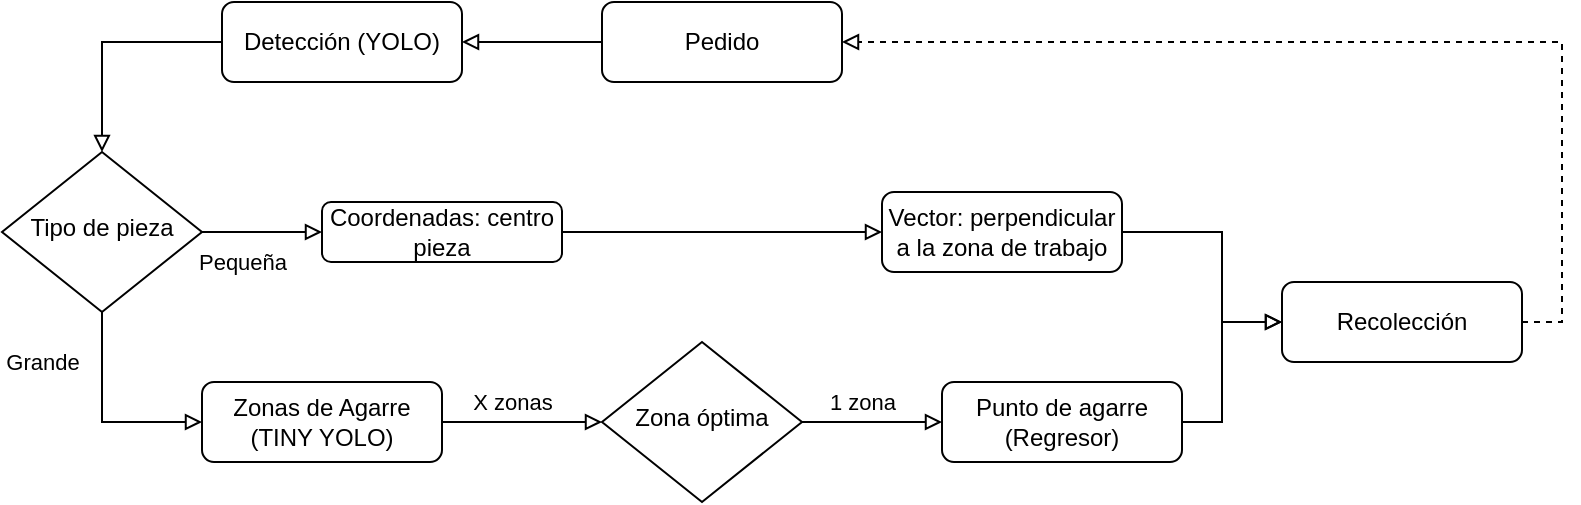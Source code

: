 <mxfile version="20.2.5" type="device"><diagram id="C5RBs43oDa-KdzZeNtuy" name="Page-1"><mxGraphModel dx="1422" dy="764" grid="1" gridSize="10" guides="1" tooltips="1" connect="1" arrows="1" fold="1" page="1" pageScale="1" pageWidth="827" pageHeight="1169" math="0" shadow="0"><root><mxCell id="WIyWlLk6GJQsqaUBKTNV-0"/><mxCell id="WIyWlLk6GJQsqaUBKTNV-1" parent="WIyWlLk6GJQsqaUBKTNV-0"/><mxCell id="7oyUsvPUu9WDaM0P9ukV-49" style="edgeStyle=orthogonalEdgeStyle;rounded=0;orthogonalLoop=1;jettySize=auto;html=1;entryX=0.5;entryY=0;entryDx=0;entryDy=0;startArrow=none;startFill=0;endArrow=block;endFill=0;" parent="WIyWlLk6GJQsqaUBKTNV-1" source="7oyUsvPUu9WDaM0P9ukV-15" target="7oyUsvPUu9WDaM0P9ukV-18" edge="1"><mxGeometry relative="1" as="geometry"/></mxCell><mxCell id="7oyUsvPUu9WDaM0P9ukV-15" value="Detección (YOLO)" style="rounded=1;whiteSpace=wrap;html=1;fontSize=12;glass=0;strokeWidth=1;shadow=0;" parent="WIyWlLk6GJQsqaUBKTNV-1" vertex="1"><mxGeometry x="133" y="459" width="120" height="40" as="geometry"/></mxCell><mxCell id="7oyUsvPUu9WDaM0P9ukV-42" value="Pequeña" style="edgeStyle=orthogonalEdgeStyle;rounded=0;orthogonalLoop=1;jettySize=auto;html=1;startArrow=none;startFill=0;endArrow=block;endFill=0;" parent="WIyWlLk6GJQsqaUBKTNV-1" source="7oyUsvPUu9WDaM0P9ukV-18" target="7oyUsvPUu9WDaM0P9ukV-20" edge="1"><mxGeometry x="-0.333" y="-15" relative="1" as="geometry"><Array as="points"><mxPoint x="143" y="574"/><mxPoint x="143" y="574"/></Array><mxPoint as="offset"/></mxGeometry></mxCell><mxCell id="7oyUsvPUu9WDaM0P9ukV-47" style="edgeStyle=orthogonalEdgeStyle;rounded=0;orthogonalLoop=1;jettySize=auto;html=1;entryX=0;entryY=0.5;entryDx=0;entryDy=0;startArrow=none;startFill=0;endArrow=block;endFill=0;" parent="WIyWlLk6GJQsqaUBKTNV-1" source="7oyUsvPUu9WDaM0P9ukV-18" target="7oyUsvPUu9WDaM0P9ukV-22" edge="1"><mxGeometry relative="1" as="geometry"><Array as="points"><mxPoint x="73" y="669"/></Array></mxGeometry></mxCell><mxCell id="7oyUsvPUu9WDaM0P9ukV-51" value="Grande" style="edgeLabel;html=1;align=center;verticalAlign=middle;resizable=0;points=[];" parent="7oyUsvPUu9WDaM0P9ukV-47" vertex="1" connectable="0"><mxGeometry x="0.065" y="-3" relative="1" as="geometry"><mxPoint x="-31" y="-33" as="offset"/></mxGeometry></mxCell><mxCell id="7oyUsvPUu9WDaM0P9ukV-18" value="Tipo de pieza" style="rhombus;whiteSpace=wrap;html=1;shadow=0;fontFamily=Helvetica;fontSize=12;align=center;strokeWidth=1;spacing=6;spacingTop=-4;" parent="WIyWlLk6GJQsqaUBKTNV-1" vertex="1"><mxGeometry x="23" y="534" width="100" height="80" as="geometry"/></mxCell><mxCell id="7oyUsvPUu9WDaM0P9ukV-41" style="edgeStyle=orthogonalEdgeStyle;rounded=0;orthogonalLoop=1;jettySize=auto;html=1;startArrow=none;startFill=0;endArrow=block;endFill=0;" parent="WIyWlLk6GJQsqaUBKTNV-1" source="7oyUsvPUu9WDaM0P9ukV-20" target="7oyUsvPUu9WDaM0P9ukV-32" edge="1"><mxGeometry relative="1" as="geometry"/></mxCell><mxCell id="7oyUsvPUu9WDaM0P9ukV-20" value="Coordenadas: centro pieza" style="rounded=1;whiteSpace=wrap;html=1;fontSize=12;glass=0;strokeWidth=1;shadow=0;" parent="WIyWlLk6GJQsqaUBKTNV-1" vertex="1"><mxGeometry x="183" y="559" width="120" height="30" as="geometry"/></mxCell><mxCell id="7oyUsvPUu9WDaM0P9ukV-43" value="X zonas" style="edgeStyle=orthogonalEdgeStyle;rounded=0;orthogonalLoop=1;jettySize=auto;html=1;startArrow=none;startFill=0;endArrow=block;endFill=0;" parent="WIyWlLk6GJQsqaUBKTNV-1" source="7oyUsvPUu9WDaM0P9ukV-22" target="7oyUsvPUu9WDaM0P9ukV-30" edge="1"><mxGeometry x="-0.143" y="10" relative="1" as="geometry"><Array as="points"><mxPoint x="293" y="669"/><mxPoint x="293" y="669"/></Array><mxPoint as="offset"/></mxGeometry></mxCell><mxCell id="7oyUsvPUu9WDaM0P9ukV-22" value="Zonas de Agarre (TINY YOLO)" style="rounded=1;whiteSpace=wrap;html=1;fontSize=12;glass=0;strokeWidth=1;shadow=0;" parent="WIyWlLk6GJQsqaUBKTNV-1" vertex="1"><mxGeometry x="123" y="649" width="120" height="40" as="geometry"/></mxCell><mxCell id="7oyUsvPUu9WDaM0P9ukV-46" style="edgeStyle=orthogonalEdgeStyle;rounded=0;orthogonalLoop=1;jettySize=auto;html=1;entryX=0;entryY=0.5;entryDx=0;entryDy=0;startArrow=none;startFill=0;endArrow=block;endFill=0;" parent="WIyWlLk6GJQsqaUBKTNV-1" source="7oyUsvPUu9WDaM0P9ukV-25" target="7oyUsvPUu9WDaM0P9ukV-33" edge="1"><mxGeometry relative="1" as="geometry"><Array as="points"><mxPoint x="633" y="669"/><mxPoint x="633" y="619"/></Array></mxGeometry></mxCell><mxCell id="7oyUsvPUu9WDaM0P9ukV-25" value="&lt;div&gt;Punto de agarre (Regresor)&lt;/div&gt;" style="rounded=1;whiteSpace=wrap;html=1;fontSize=12;glass=0;strokeWidth=1;shadow=0;" parent="WIyWlLk6GJQsqaUBKTNV-1" vertex="1"><mxGeometry x="493" y="649" width="120" height="40" as="geometry"/></mxCell><mxCell id="7oyUsvPUu9WDaM0P9ukV-48" style="edgeStyle=orthogonalEdgeStyle;rounded=0;orthogonalLoop=1;jettySize=auto;html=1;startArrow=none;startFill=0;endArrow=block;endFill=0;" parent="WIyWlLk6GJQsqaUBKTNV-1" source="7oyUsvPUu9WDaM0P9ukV-27" target="7oyUsvPUu9WDaM0P9ukV-15" edge="1"><mxGeometry relative="1" as="geometry"/></mxCell><mxCell id="7oyUsvPUu9WDaM0P9ukV-27" value="Pedido" style="rounded=1;whiteSpace=wrap;html=1;fontSize=12;glass=0;strokeWidth=1;shadow=0;" parent="WIyWlLk6GJQsqaUBKTNV-1" vertex="1"><mxGeometry x="323" y="459" width="120" height="40" as="geometry"/></mxCell><mxCell id="7oyUsvPUu9WDaM0P9ukV-44" value="&lt;div&gt;1 zona&lt;/div&gt;" style="edgeStyle=orthogonalEdgeStyle;rounded=0;orthogonalLoop=1;jettySize=auto;html=1;startArrow=none;startFill=0;endArrow=block;endFill=0;" parent="WIyWlLk6GJQsqaUBKTNV-1" source="7oyUsvPUu9WDaM0P9ukV-30" target="7oyUsvPUu9WDaM0P9ukV-25" edge="1"><mxGeometry x="-0.143" y="10" relative="1" as="geometry"><mxPoint as="offset"/></mxGeometry></mxCell><mxCell id="7oyUsvPUu9WDaM0P9ukV-30" value="&lt;div&gt;Zona óptima&lt;/div&gt;" style="rhombus;whiteSpace=wrap;html=1;shadow=0;fontFamily=Helvetica;fontSize=12;align=center;strokeWidth=1;spacing=6;spacingTop=-4;" parent="WIyWlLk6GJQsqaUBKTNV-1" vertex="1"><mxGeometry x="323" y="629" width="100" height="80" as="geometry"/></mxCell><mxCell id="7oyUsvPUu9WDaM0P9ukV-45" style="edgeStyle=orthogonalEdgeStyle;rounded=0;orthogonalLoop=1;jettySize=auto;html=1;entryX=0;entryY=0.5;entryDx=0;entryDy=0;startArrow=none;startFill=0;endArrow=block;endFill=0;" parent="WIyWlLk6GJQsqaUBKTNV-1" source="7oyUsvPUu9WDaM0P9ukV-32" target="7oyUsvPUu9WDaM0P9ukV-33" edge="1"><mxGeometry relative="1" as="geometry"><Array as="points"><mxPoint x="633" y="574"/><mxPoint x="633" y="619"/></Array></mxGeometry></mxCell><mxCell id="7oyUsvPUu9WDaM0P9ukV-32" value="Vector: perpendicular a la zona de trabajo" style="rounded=1;whiteSpace=wrap;html=1;fontSize=12;glass=0;strokeWidth=1;shadow=0;" parent="WIyWlLk6GJQsqaUBKTNV-1" vertex="1"><mxGeometry x="463" y="554" width="120" height="40" as="geometry"/></mxCell><mxCell id="7oyUsvPUu9WDaM0P9ukV-50" style="edgeStyle=orthogonalEdgeStyle;rounded=0;orthogonalLoop=1;jettySize=auto;html=1;exitX=1;exitY=0.5;exitDx=0;exitDy=0;entryX=1;entryY=0.5;entryDx=0;entryDy=0;startArrow=none;startFill=0;endArrow=block;endFill=0;dashed=1;" parent="WIyWlLk6GJQsqaUBKTNV-1" source="7oyUsvPUu9WDaM0P9ukV-33" target="7oyUsvPUu9WDaM0P9ukV-27" edge="1"><mxGeometry relative="1" as="geometry"/></mxCell><mxCell id="7oyUsvPUu9WDaM0P9ukV-33" value="Recolección" style="rounded=1;whiteSpace=wrap;html=1;fontSize=12;glass=0;strokeWidth=1;shadow=0;" parent="WIyWlLk6GJQsqaUBKTNV-1" vertex="1"><mxGeometry x="663" y="599" width="120" height="40" as="geometry"/></mxCell></root></mxGraphModel></diagram></mxfile>